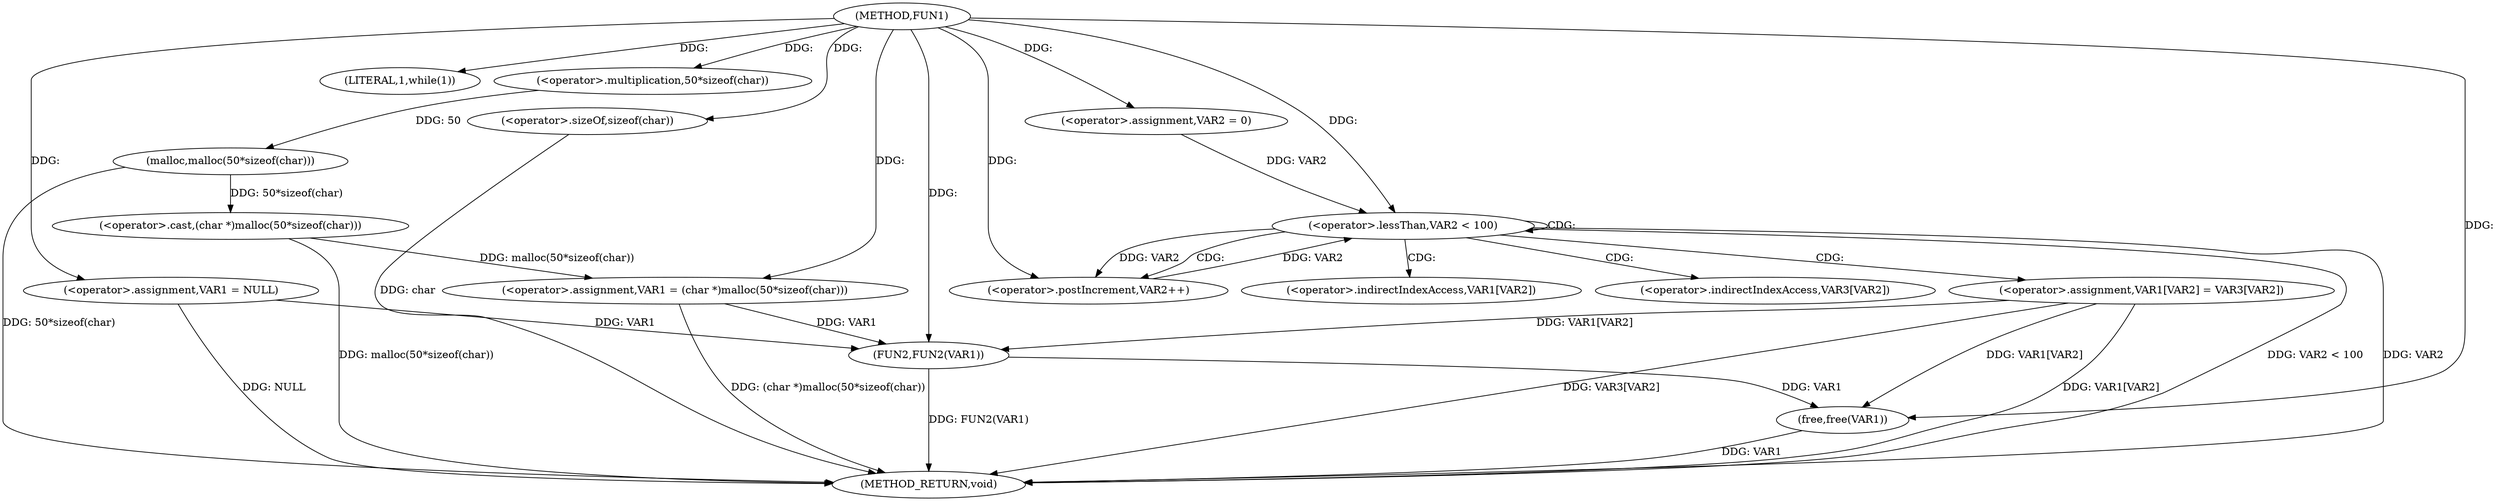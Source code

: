 digraph FUN1 {  
"1000100" [label = "(METHOD,FUN1)" ]
"1000143" [label = "(METHOD_RETURN,void)" ]
"1000103" [label = "(<operator>.assignment,VAR1 = NULL)" ]
"1000107" [label = "(LITERAL,1,while(1))" ]
"1000109" [label = "(<operator>.assignment,VAR1 = (char *)malloc(50*sizeof(char)))" ]
"1000111" [label = "(<operator>.cast,(char *)malloc(50*sizeof(char)))" ]
"1000113" [label = "(malloc,malloc(50*sizeof(char)))" ]
"1000114" [label = "(<operator>.multiplication,50*sizeof(char))" ]
"1000116" [label = "(<operator>.sizeOf,sizeof(char))" ]
"1000123" [label = "(<operator>.assignment,VAR2 = 0)" ]
"1000126" [label = "(<operator>.lessThan,VAR2 < 100)" ]
"1000129" [label = "(<operator>.postIncrement,VAR2++)" ]
"1000132" [label = "(<operator>.assignment,VAR1[VAR2] = VAR3[VAR2])" ]
"1000139" [label = "(FUN2,FUN2(VAR1))" ]
"1000141" [label = "(free,free(VAR1))" ]
"1000133" [label = "(<operator>.indirectIndexAccess,VAR1[VAR2])" ]
"1000136" [label = "(<operator>.indirectIndexAccess,VAR3[VAR2])" ]
  "1000116" -> "1000143"  [ label = "DDG: char"] 
  "1000126" -> "1000143"  [ label = "DDG: VAR2 < 100"] 
  "1000141" -> "1000143"  [ label = "DDG: VAR1"] 
  "1000103" -> "1000143"  [ label = "DDG: NULL"] 
  "1000113" -> "1000143"  [ label = "DDG: 50*sizeof(char)"] 
  "1000126" -> "1000143"  [ label = "DDG: VAR2"] 
  "1000132" -> "1000143"  [ label = "DDG: VAR1[VAR2]"] 
  "1000111" -> "1000143"  [ label = "DDG: malloc(50*sizeof(char))"] 
  "1000132" -> "1000143"  [ label = "DDG: VAR3[VAR2]"] 
  "1000139" -> "1000143"  [ label = "DDG: FUN2(VAR1)"] 
  "1000109" -> "1000143"  [ label = "DDG: (char *)malloc(50*sizeof(char))"] 
  "1000100" -> "1000103"  [ label = "DDG: "] 
  "1000100" -> "1000107"  [ label = "DDG: "] 
  "1000111" -> "1000109"  [ label = "DDG: malloc(50*sizeof(char))"] 
  "1000100" -> "1000109"  [ label = "DDG: "] 
  "1000113" -> "1000111"  [ label = "DDG: 50*sizeof(char)"] 
  "1000114" -> "1000113"  [ label = "DDG: 50"] 
  "1000100" -> "1000114"  [ label = "DDG: "] 
  "1000100" -> "1000116"  [ label = "DDG: "] 
  "1000100" -> "1000123"  [ label = "DDG: "] 
  "1000129" -> "1000126"  [ label = "DDG: VAR2"] 
  "1000123" -> "1000126"  [ label = "DDG: VAR2"] 
  "1000100" -> "1000126"  [ label = "DDG: "] 
  "1000126" -> "1000129"  [ label = "DDG: VAR2"] 
  "1000100" -> "1000129"  [ label = "DDG: "] 
  "1000103" -> "1000139"  [ label = "DDG: VAR1"] 
  "1000132" -> "1000139"  [ label = "DDG: VAR1[VAR2]"] 
  "1000109" -> "1000139"  [ label = "DDG: VAR1"] 
  "1000100" -> "1000139"  [ label = "DDG: "] 
  "1000139" -> "1000141"  [ label = "DDG: VAR1"] 
  "1000132" -> "1000141"  [ label = "DDG: VAR1[VAR2]"] 
  "1000100" -> "1000141"  [ label = "DDG: "] 
  "1000126" -> "1000132"  [ label = "CDG: "] 
  "1000126" -> "1000129"  [ label = "CDG: "] 
  "1000126" -> "1000133"  [ label = "CDG: "] 
  "1000126" -> "1000136"  [ label = "CDG: "] 
  "1000126" -> "1000126"  [ label = "CDG: "] 
}
